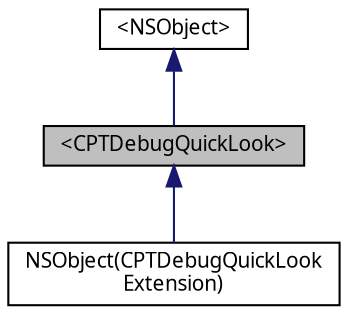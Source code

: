 digraph "&lt;CPTDebugQuickLook&gt;"
{
 // LATEX_PDF_SIZE
  bgcolor="transparent";
  edge [fontname="Lucinda Grande",fontsize="10",labelfontname="Lucinda Grande",labelfontsize="10"];
  node [fontname="Lucinda Grande",fontsize="10",shape=record];
  Node1 [label="\<CPTDebugQuickLook\>",height=0.2,width=0.4,color="black", fillcolor="grey75", style="filled", fontcolor="black",tooltip="Methods used to show QuickLook previews of objects in the Xcode debugger and Swift playgrounds."];
  Node2 -> Node1 [dir="back",color="midnightblue",fontsize="10",style="solid",fontname="Lucinda Grande"];
  Node2 [label="\<NSObject\>",height=0.2,width=0.4,color="black",URL="/Users/eskroch/Projects/Core Plot/documentation/doxygen/doxygen-cocoa-touch-tags.xml$https://developer.apple.com/library/ios/.html#documentation/Cocoa/Reference/Foundation/Protocols/NSObject_Protocol/Reference/NSObject",tooltip=" "];
  Node1 -> Node3 [dir="back",color="midnightblue",fontsize="10",style="solid",fontname="Lucinda Grande"];
  Node3 [label="NSObject(CPTDebugQuickLook\lExtension)",height=0.2,width=0.4,color="black",URL="$category_n_s_object_07_c_p_t_debug_quick_look_extension_08.html",tooltip="Debugging extensions to NSObject."];
}

